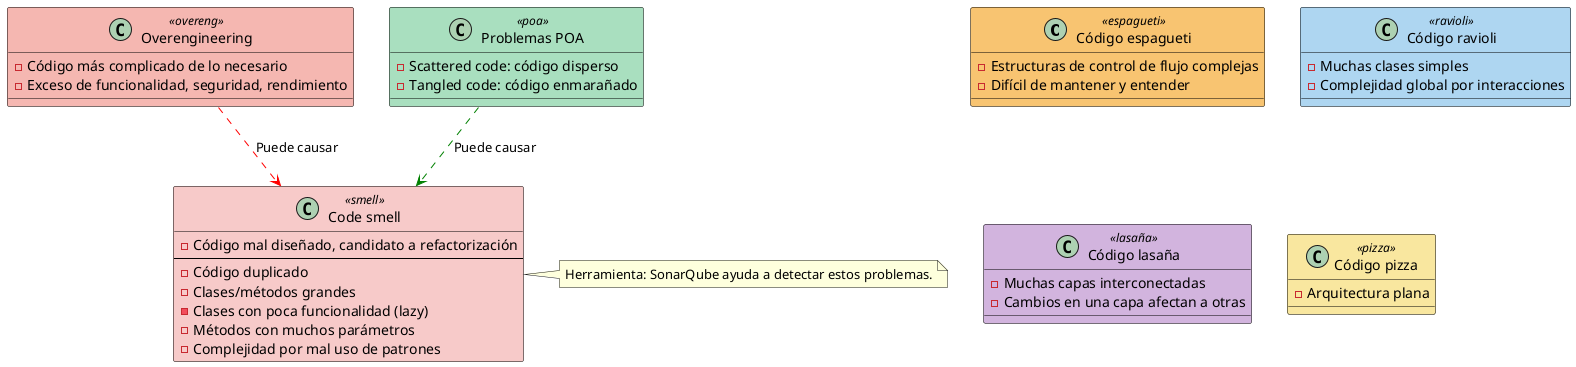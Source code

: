 @startuml
skinparam class {
    BackgroundColor<<espagueti>> #f8c471
    BackgroundColor<<ravioli>> #aed6f1
    BackgroundColor<<lasaña>> #d2b4de
    BackgroundColor<<pizza>> #f9e79f
    BackgroundColor<<overeng>> #f5b7b1
    BackgroundColor<<poa>> #a9dfbf
    BackgroundColor<<smell>> #f7cac9
    BorderColor Black
}

class "Código espagueti" <<espagueti>> {
    - Estructuras de control de flujo complejas
    - Difícil de mantener y entender
}

class "Código ravioli" <<ravioli>> {
    - Muchas clases simples
    - Complejidad global por interacciones
}

class "Código lasaña" <<lasaña>> {
    - Muchas capas interconectadas
    - Cambios en una capa afectan a otras
}

class "Código pizza" <<pizza>> {
    - Arquitectura plana
}

class "Overengineering" <<overeng>> {
    - Código más complicado de lo necesario
    - Exceso de funcionalidad, seguridad, rendimiento
}

class "Problemas POA" <<poa>> {
    - Scattered code: código disperso
    - Tangled code: código enmarañado
}

class "Code smell" <<smell>> {
    - Código mal diseñado, candidato a refactorización
    --
    - Código duplicado
    - Clases/métodos grandes
    - Clases con poca funcionalidad (lazy)
    - Métodos con muchos parámetros
    - Complejidad por mal uso de patrones
}

note right of "Code smell"
Herramienta: SonarQube ayuda a detectar estos problemas.
end note

' Relaciones lógicas (no estrictamente UML, pero útiles para recordar)
"Problemas POA" -[#green,dashed]-> "Code smell" : Puede causar
"Overengineering" -[#red,dashed]-> "Code smell" : Puede causar

@enduml

@startuml
skinparam class {
    BackgroundColor<<solid>> #a8d08d
    BackgroundColor<<patrones>> #8dd1c9
    BackgroundColor<<estandares>> #9cc4e4
    BackgroundColor<<documentacion>> #b3c6e7
    BackgroundColor<<analisis>> #c5e0b4
    BorderColor Black
}

class "Principios SOLID" <<solid>> {
    - S: Responsabilidad única
    - O: Abierto/cerrado
    - L: Sustitución de Liskov
    - I: Segregación de interfaces
    - D: Inversión de dependencias
}

class "Patrones de diseño" <<patrones>> {
    - Creacionales
    - Estructurales
    - Comportamiento
}

class "Estándares y convenciones" <<estandares>> {
    - Nomenclatura consistente
    - Guías de estilo
    - Formateo de código
}

class "Documentación del código" <<documentacion>> {
    - Comentarios descriptivos
    - Documentación API
    - Javadoc/JSDoc/etc.
}

class "Análisis estático de calidad" <<analisis>> {
    - SonarQube
    - Métricas de calidad
    - Detección temprana
}

note right of "Principios SOLID"
Los principios SOLID son fundamentales
para crear código mantenible y extensible
end note

note bottom of "Análisis estático de calidad"
SonarQube permite detectar code smells
y problemas de calidad de forma automatizada
end note

@enduml

@startuml
skinparam class {
    BackgroundColor<<solid>> #a8d08d
    BackgroundColor<<patrones>> #8dd1c9
    BackgroundColor<<estandares>> #9cc4e4
    BackgroundColor<<documentacion>> #b3c6e7
    BackgroundColor<<analisis>> #c5e0b4
    BorderColor Black
}

class "Principios SOLID" <<solid>> {
    - S: Responsabilidad única
    - O: Abierto/cerrado
    - L: Sustitución de Liskov
    - I: Segregación de interfaces
    - D: Inversión de dependencias
}

class "Patrones de diseño" <<patrones>> {
    - Creacionales
    - Estructurales
    - Comportamiento
}
class "Estándares y convenciones" <<estandares>> {
    - Nomenclatura consistente
    - Guías de estilo
    - Formateo de código
}
class "Documentación del código" <<documentacion>> {
    - Comentarios descriptivos
    - Documentación API
    - Javadoc/JSDoc/etc.
}
class "Análisis estático de calidad" <<analisis>> {
    - SonarQube
    - Métricas de calidad
    - Detección temprana
}

note right of "Principios SOLID"
Los principios SOLID son buenas prácticas para crear
código mantenible, flexible y escalable.
end note

note bottom of "Análisis estático de calidad"
SonarQube permite detectar code smells
y problemas de calidad de forma automatizada.
end note

legend left
Principios SOLID:
S (Single Responsibility): Una clase debe tener una única razón para cambiar.
O (Open/Closed): Abierto para extensión, cerrado para modificación.
L (Liskov Substitution): Las subclases deben poder sustituir a la clase base sin alterar el sistema.
I (Interface Segregation): Mejor muchas interfaces pequeñas que una grande.
D (Dependency Inversion): Depender de abstracciones, no de implementaciones.
endlegend
@enduml